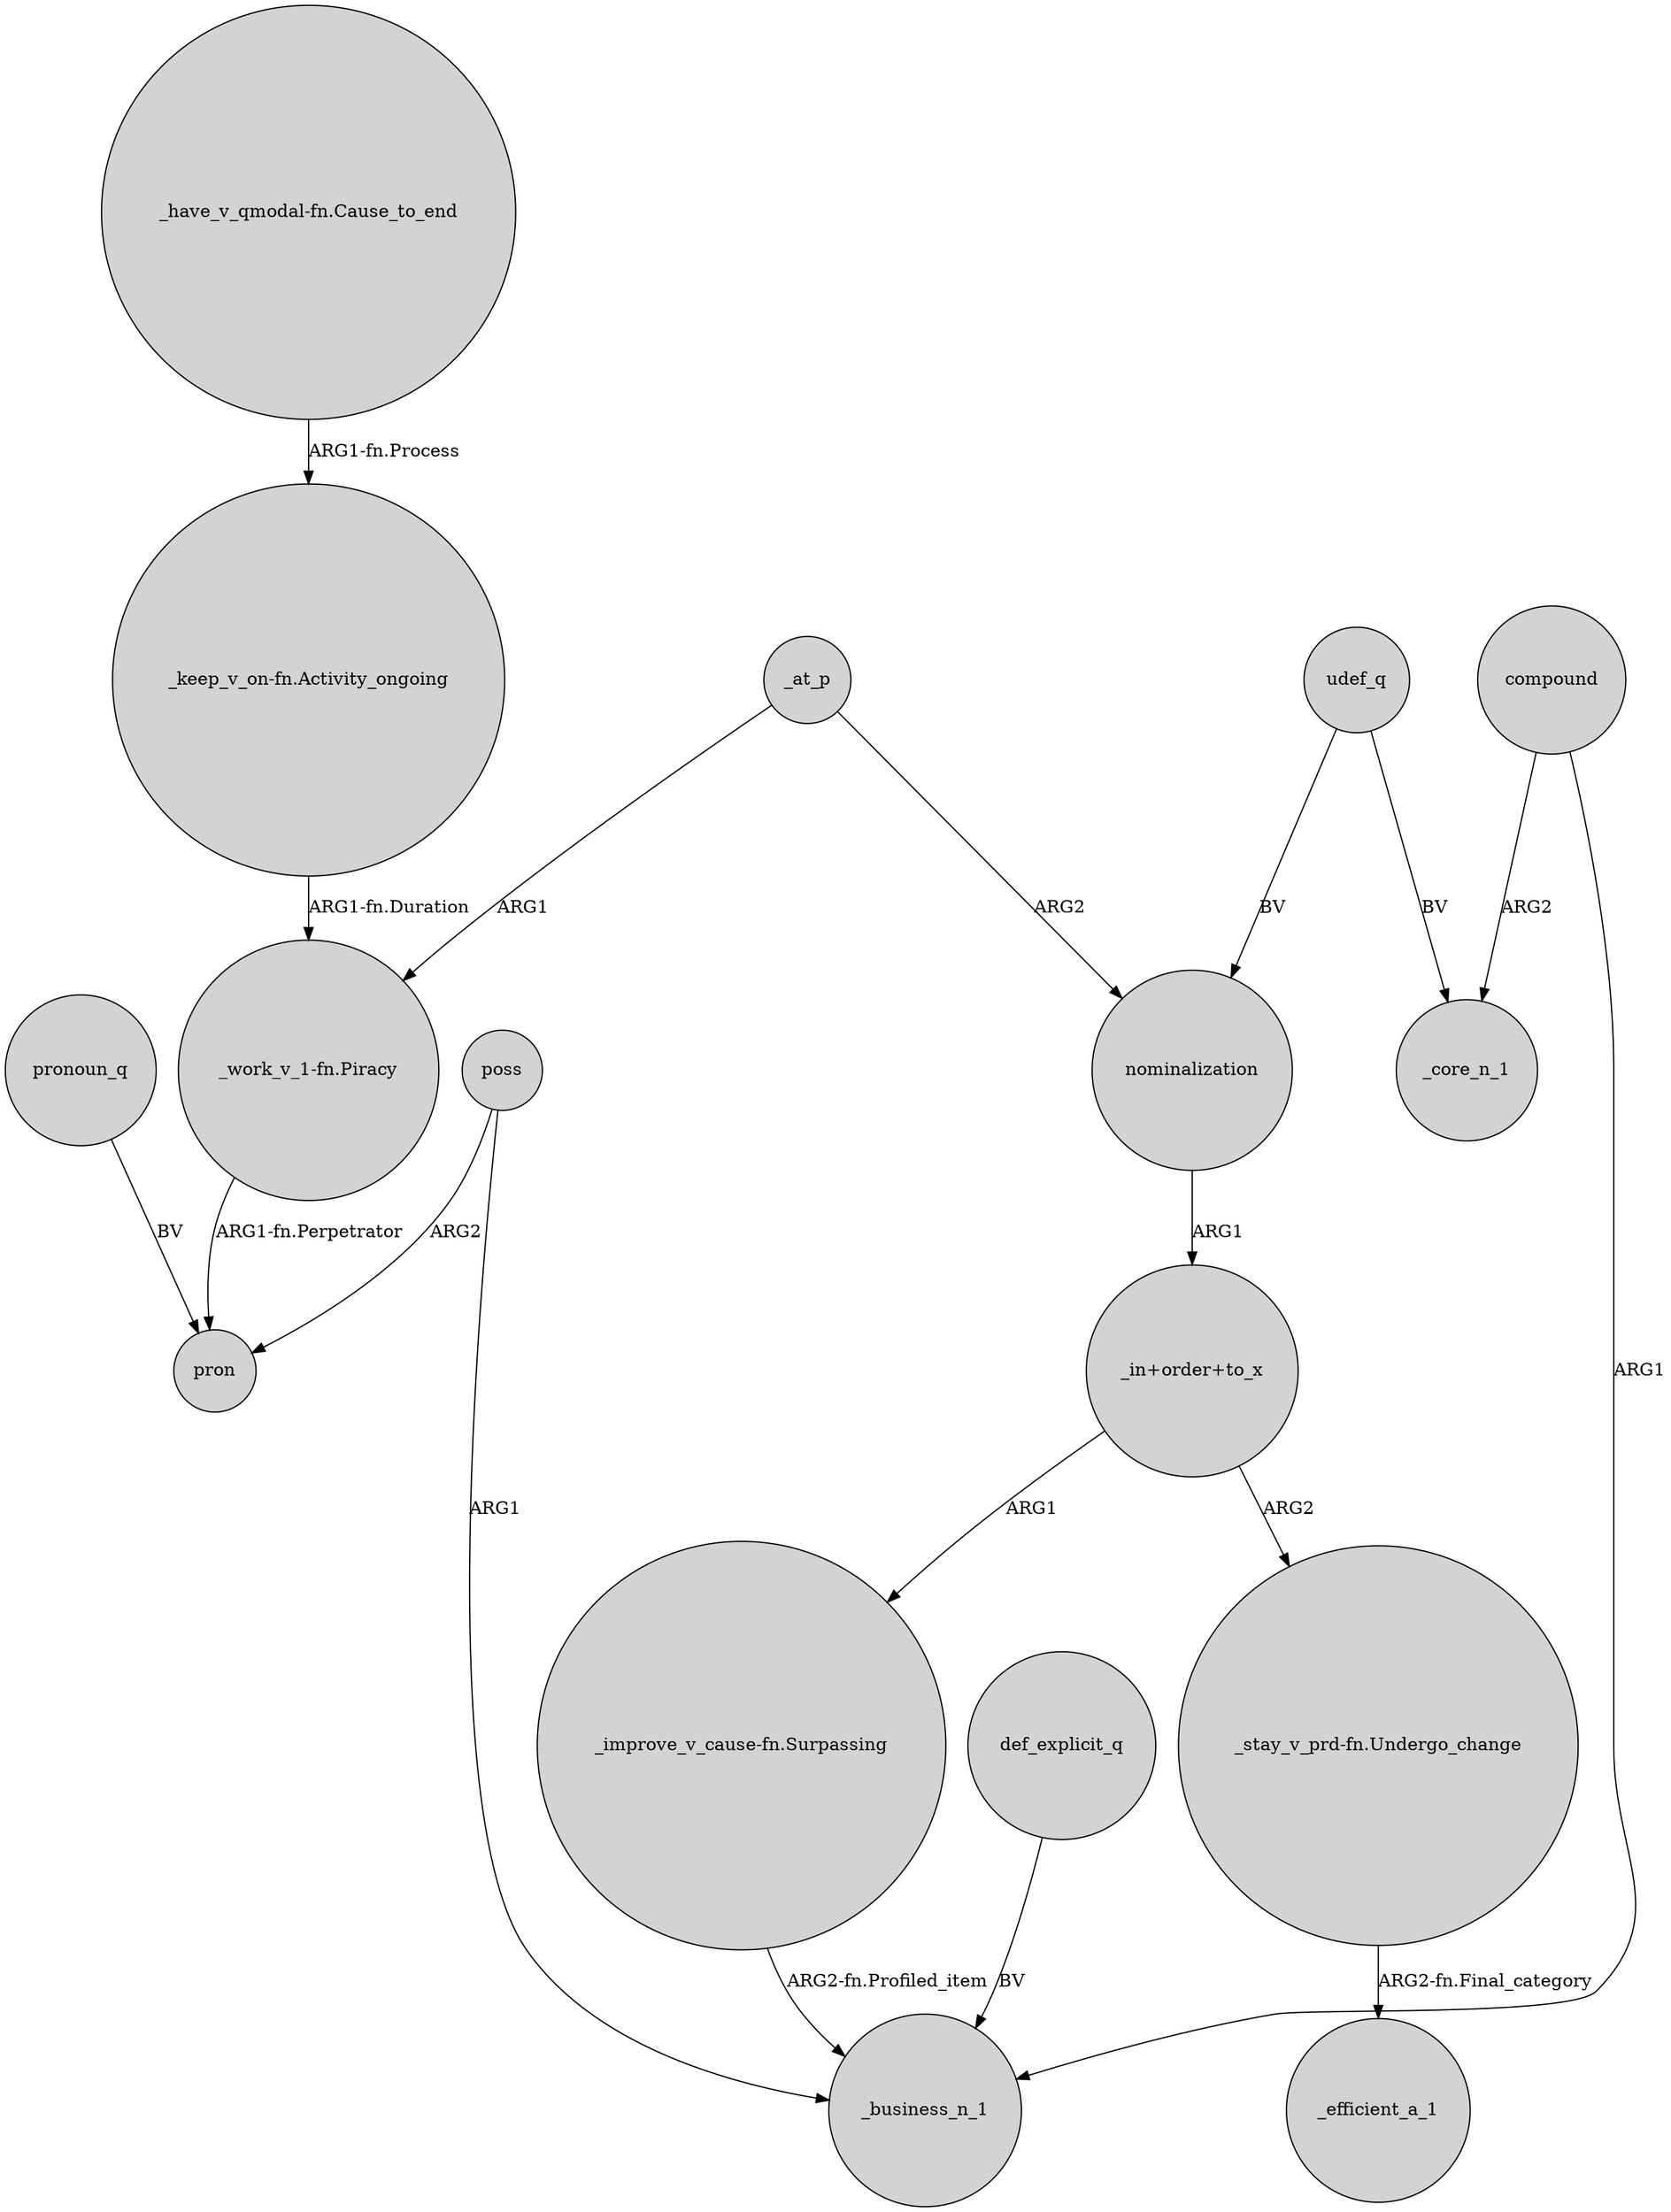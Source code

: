 digraph {
	node [shape=circle style=filled]
	"_work_v_1-fn.Piracy" -> pron [label="ARG1-fn.Perpetrator"]
	def_explicit_q -> _business_n_1 [label=BV]
	"_keep_v_on-fn.Activity_ongoing" -> "_work_v_1-fn.Piracy" [label="ARG1-fn.Duration"]
	"_improve_v_cause-fn.Surpassing" -> _business_n_1 [label="ARG2-fn.Profiled_item"]
	nominalization -> "_in+order+to_x" [label=ARG1]
	"_stay_v_prd-fn.Undergo_change" -> _efficient_a_1 [label="ARG2-fn.Final_category"]
	"_in+order+to_x" -> "_improve_v_cause-fn.Surpassing" [label=ARG1]
	poss -> _business_n_1 [label=ARG1]
	compound -> _business_n_1 [label=ARG1]
	_at_p -> nominalization [label=ARG2]
	compound -> _core_n_1 [label=ARG2]
	udef_q -> _core_n_1 [label=BV]
	_at_p -> "_work_v_1-fn.Piracy" [label=ARG1]
	"_have_v_qmodal-fn.Cause_to_end" -> "_keep_v_on-fn.Activity_ongoing" [label="ARG1-fn.Process"]
	pronoun_q -> pron [label=BV]
	"_in+order+to_x" -> "_stay_v_prd-fn.Undergo_change" [label=ARG2]
	poss -> pron [label=ARG2]
	udef_q -> nominalization [label=BV]
}
